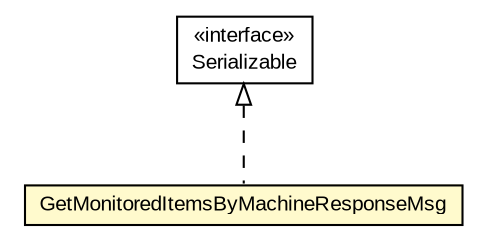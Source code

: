 #!/usr/local/bin/dot
#
# Class diagram 
# Generated by UMLGraph version R5_6-24-gf6e263 (http://www.umlgraph.org/)
#

digraph G {
	edge [fontname="arial",fontsize=10,labelfontname="arial",labelfontsize=10];
	node [fontname="arial",fontsize=10,shape=plaintext];
	nodesep=0.25;
	ranksep=0.5;
	// org.miloss.fgsms.services.interfaces.policyconfiguration.GetMonitoredItemsByMachineResponseMsg
	c179336 [label=<<table title="org.miloss.fgsms.services.interfaces.policyconfiguration.GetMonitoredItemsByMachineResponseMsg" border="0" cellborder="1" cellspacing="0" cellpadding="2" port="p" bgcolor="lemonChiffon" href="./GetMonitoredItemsByMachineResponseMsg.html">
		<tr><td><table border="0" cellspacing="0" cellpadding="1">
<tr><td align="center" balign="center"> GetMonitoredItemsByMachineResponseMsg </td></tr>
		</table></td></tr>
		</table>>, URL="./GetMonitoredItemsByMachineResponseMsg.html", fontname="arial", fontcolor="black", fontsize=10.0];
	//org.miloss.fgsms.services.interfaces.policyconfiguration.GetMonitoredItemsByMachineResponseMsg implements java.io.Serializable
	c179598:p -> c179336:p [dir=back,arrowtail=empty,style=dashed];
	// java.io.Serializable
	c179598 [label=<<table title="java.io.Serializable" border="0" cellborder="1" cellspacing="0" cellpadding="2" port="p" href="http://java.sun.com/j2se/1.4.2/docs/api/java/io/Serializable.html">
		<tr><td><table border="0" cellspacing="0" cellpadding="1">
<tr><td align="center" balign="center"> &#171;interface&#187; </td></tr>
<tr><td align="center" balign="center"> Serializable </td></tr>
		</table></td></tr>
		</table>>, URL="http://java.sun.com/j2se/1.4.2/docs/api/java/io/Serializable.html", fontname="arial", fontcolor="black", fontsize=10.0];
}

